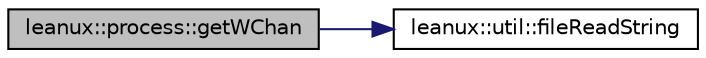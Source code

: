 digraph "leanux::process::getWChan"
{
 // LATEX_PDF_SIZE
  bgcolor="transparent";
  edge [fontname="Helvetica",fontsize="10",labelfontname="Helvetica",labelfontsize="10"];
  node [fontname="Helvetica",fontsize="10",shape=record];
  rankdir="LR";
  Node1 [label="leanux::process::getWChan",height=0.2,width=0.4,color="black", fillcolor="grey75", style="filled", fontcolor="black",tooltip="get the current kernel channel waited on by the process."];
  Node1 -> Node2 [color="midnightblue",fontsize="10",style="solid",fontname="Helvetica"];
  Node2 [label="leanux::util::fileReadString",height=0.2,width=0.4,color="black",URL="$namespaceleanux_1_1util.html#a57bfd49353610b3d0b6d121b264c676e",tooltip="read the file as a single string."];
}
